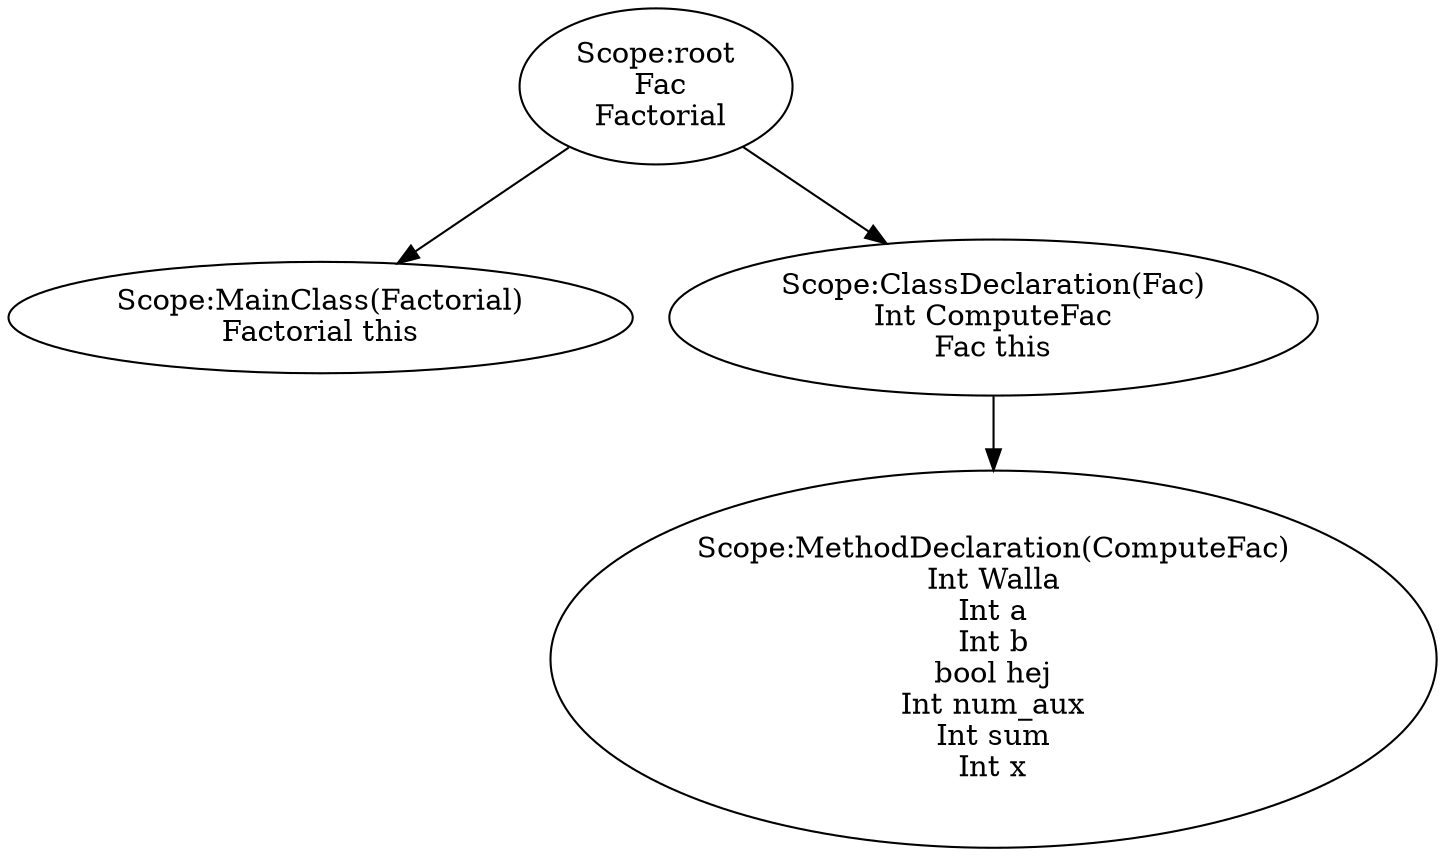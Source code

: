 digraph {
n0 [label="Scope:root
 Fac
 Factorial
"];
n1 [label="Scope:MainClass(Factorial)
Factorial this
"];
n0 -> n1
n2 [label="Scope:ClassDeclaration(Fac)
Int ComputeFac
Fac this
"];
n3 [label="Scope:MethodDeclaration(ComputeFac)
Int Walla
Int a
Int b
bool hej
Int num_aux
Int sum
Int x
"];
n2 -> n3
n0 -> n2
}
